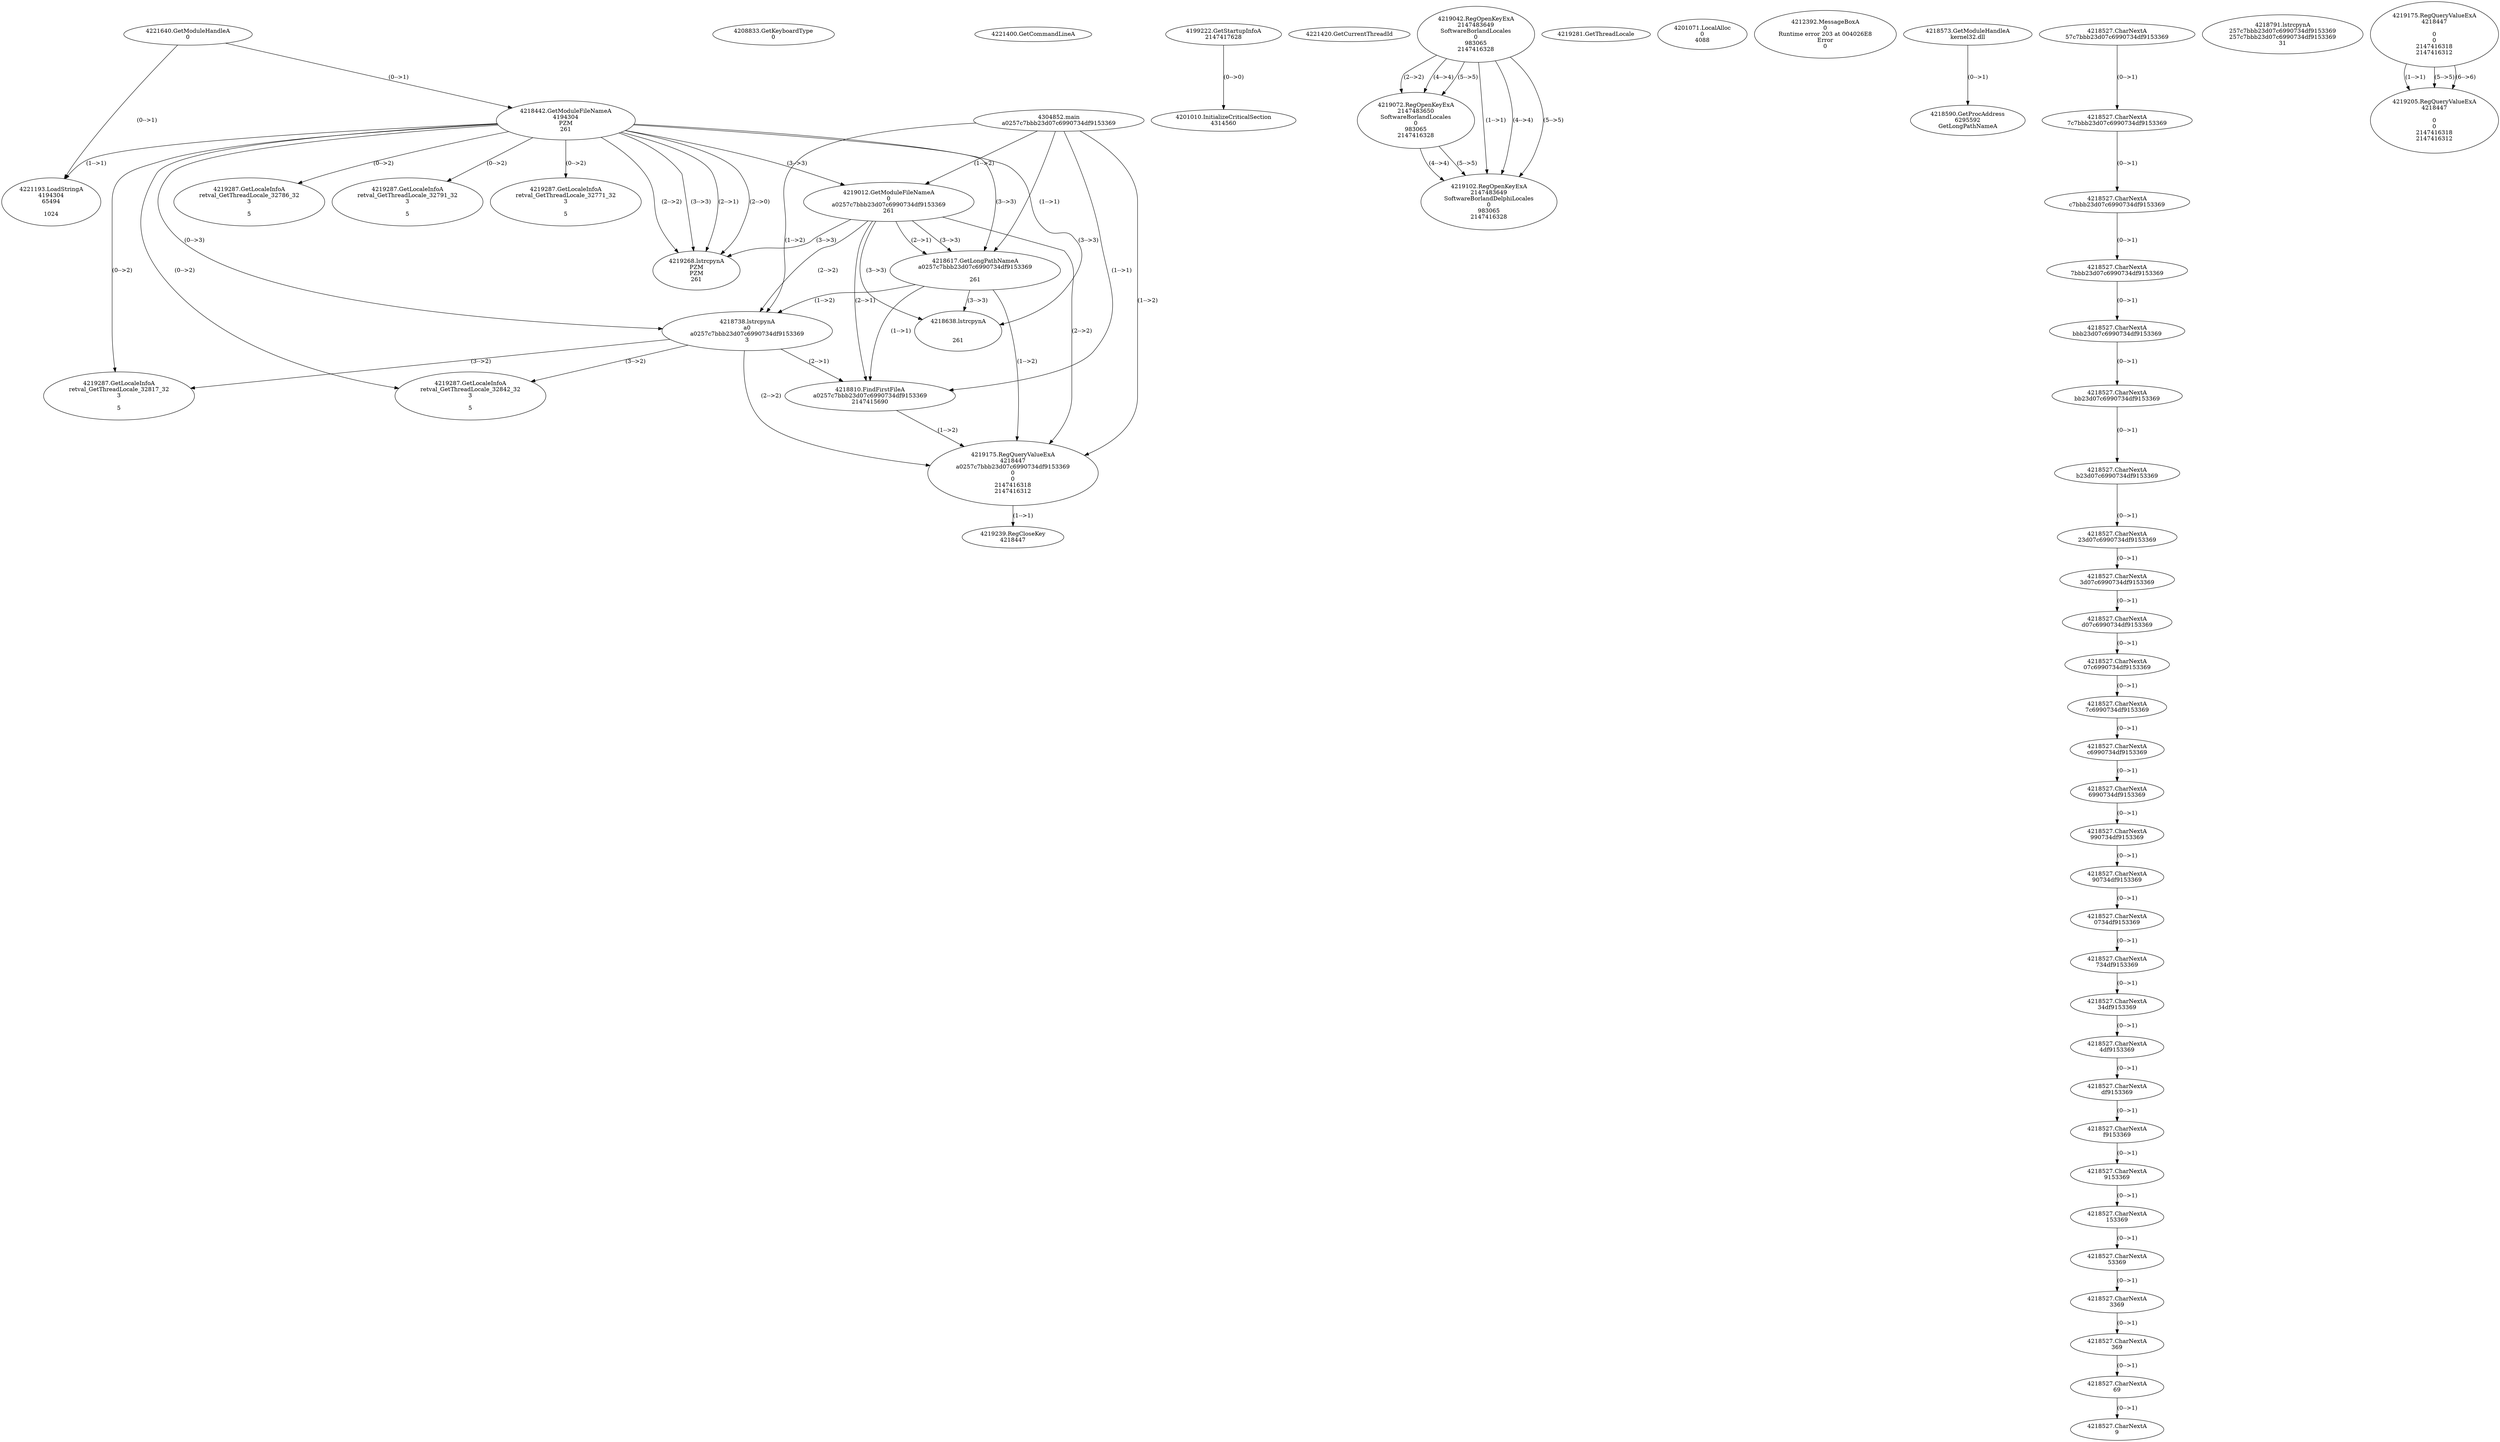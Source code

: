 // Global SCDG with merge call
digraph {
	0 [label="4304852.main
a0257c7bbb23d07c6990734df9153369"]
	1 [label="4221640.GetModuleHandleA
0"]
	2 [label="4208833.GetKeyboardType
0"]
	3 [label="4221400.GetCommandLineA
"]
	4 [label="4199222.GetStartupInfoA
2147417628"]
	5 [label="4221420.GetCurrentThreadId
"]
	6 [label="4218442.GetModuleFileNameA
4194304
PZM
261"]
	1 -> 6 [label="(0-->1)"]
	7 [label="4219012.GetModuleFileNameA
0
a0257c7bbb23d07c6990734df9153369
261"]
	0 -> 7 [label="(1-->2)"]
	6 -> 7 [label="(3-->3)"]
	8 [label="4219042.RegOpenKeyExA
2147483649
Software\Borland\Locales
0
983065
2147416328"]
	9 [label="4219072.RegOpenKeyExA
2147483650
Software\Borland\Locales
0
983065
2147416328"]
	8 -> 9 [label="(2-->2)"]
	8 -> 9 [label="(4-->4)"]
	8 -> 9 [label="(5-->5)"]
	10 [label="4219102.RegOpenKeyExA
2147483649
Software\Borland\Delphi\Locales
0
983065
2147416328"]
	8 -> 10 [label="(1-->1)"]
	8 -> 10 [label="(4-->4)"]
	9 -> 10 [label="(4-->4)"]
	8 -> 10 [label="(5-->5)"]
	9 -> 10 [label="(5-->5)"]
	11 [label="4219268.lstrcpynA
PZM
PZM
261"]
	6 -> 11 [label="(2-->1)"]
	6 -> 11 [label="(2-->2)"]
	6 -> 11 [label="(3-->3)"]
	7 -> 11 [label="(3-->3)"]
	6 -> 11 [label="(2-->0)"]
	12 [label="4219281.GetThreadLocale
"]
	13 [label="4219287.GetLocaleInfoA
retval_GetThreadLocale_32771_32
3

5"]
	6 -> 13 [label="(0-->2)"]
	14 [label="4221193.LoadStringA
4194304
65494

1024"]
	1 -> 14 [label="(0-->1)"]
	6 -> 14 [label="(1-->1)"]
	15 [label="4201010.InitializeCriticalSection
4314560"]
	4 -> 15 [label="(0-->0)"]
	16 [label="4201071.LocalAlloc
0
4088"]
	17 [label="4212392.MessageBoxA
0
Runtime error 203 at 004026E8
Error
0"]
	18 [label="4218573.GetModuleHandleA
kernel32.dll"]
	19 [label="4218590.GetProcAddress
6295592
GetLongPathNameA"]
	18 -> 19 [label="(0-->1)"]
	20 [label="4218617.GetLongPathNameA
a0257c7bbb23d07c6990734df9153369

261"]
	0 -> 20 [label="(1-->1)"]
	7 -> 20 [label="(2-->1)"]
	6 -> 20 [label="(3-->3)"]
	7 -> 20 [label="(3-->3)"]
	21 [label="4218738.lstrcpynA
a0
a0257c7bbb23d07c6990734df9153369
3"]
	0 -> 21 [label="(1-->2)"]
	7 -> 21 [label="(2-->2)"]
	20 -> 21 [label="(1-->2)"]
	6 -> 21 [label="(0-->3)"]
	22 [label="4218527.CharNextA
57c7bbb23d07c6990734df9153369"]
	23 [label="4218527.CharNextA
7c7bbb23d07c6990734df9153369"]
	22 -> 23 [label="(0-->1)"]
	24 [label="4218527.CharNextA
c7bbb23d07c6990734df9153369"]
	23 -> 24 [label="(0-->1)"]
	25 [label="4218527.CharNextA
7bbb23d07c6990734df9153369"]
	24 -> 25 [label="(0-->1)"]
	26 [label="4218527.CharNextA
bbb23d07c6990734df9153369"]
	25 -> 26 [label="(0-->1)"]
	27 [label="4218527.CharNextA
bb23d07c6990734df9153369"]
	26 -> 27 [label="(0-->1)"]
	28 [label="4218527.CharNextA
b23d07c6990734df9153369"]
	27 -> 28 [label="(0-->1)"]
	29 [label="4218527.CharNextA
23d07c6990734df9153369"]
	28 -> 29 [label="(0-->1)"]
	30 [label="4218527.CharNextA
3d07c6990734df9153369"]
	29 -> 30 [label="(0-->1)"]
	31 [label="4218527.CharNextA
d07c6990734df9153369"]
	30 -> 31 [label="(0-->1)"]
	32 [label="4218527.CharNextA
07c6990734df9153369"]
	31 -> 32 [label="(0-->1)"]
	33 [label="4218527.CharNextA
7c6990734df9153369"]
	32 -> 33 [label="(0-->1)"]
	34 [label="4218527.CharNextA
c6990734df9153369"]
	33 -> 34 [label="(0-->1)"]
	35 [label="4218527.CharNextA
6990734df9153369"]
	34 -> 35 [label="(0-->1)"]
	36 [label="4218527.CharNextA
990734df9153369"]
	35 -> 36 [label="(0-->1)"]
	37 [label="4218527.CharNextA
90734df9153369"]
	36 -> 37 [label="(0-->1)"]
	38 [label="4218527.CharNextA
0734df9153369"]
	37 -> 38 [label="(0-->1)"]
	39 [label="4218527.CharNextA
734df9153369"]
	38 -> 39 [label="(0-->1)"]
	40 [label="4218527.CharNextA
34df9153369"]
	39 -> 40 [label="(0-->1)"]
	41 [label="4218527.CharNextA
4df9153369"]
	40 -> 41 [label="(0-->1)"]
	42 [label="4218527.CharNextA
df9153369"]
	41 -> 42 [label="(0-->1)"]
	43 [label="4218527.CharNextA
f9153369"]
	42 -> 43 [label="(0-->1)"]
	44 [label="4218527.CharNextA
9153369"]
	43 -> 44 [label="(0-->1)"]
	45 [label="4218527.CharNextA
153369"]
	44 -> 45 [label="(0-->1)"]
	46 [label="4218527.CharNextA
53369"]
	45 -> 46 [label="(0-->1)"]
	47 [label="4218527.CharNextA
3369"]
	46 -> 47 [label="(0-->1)"]
	48 [label="4218527.CharNextA
369"]
	47 -> 48 [label="(0-->1)"]
	49 [label="4218527.CharNextA
69"]
	48 -> 49 [label="(0-->1)"]
	50 [label="4218527.CharNextA
9"]
	49 -> 50 [label="(0-->1)"]
	51 [label="4218791.lstrcpynA
257c7bbb23d07c6990734df9153369
257c7bbb23d07c6990734df9153369
31"]
	52 [label="4218810.FindFirstFileA
a0257c7bbb23d07c6990734df9153369
2147415690"]
	0 -> 52 [label="(1-->1)"]
	7 -> 52 [label="(2-->1)"]
	20 -> 52 [label="(1-->1)"]
	21 -> 52 [label="(2-->1)"]
	53 [label="4219175.RegQueryValueExA
4218447
a0257c7bbb23d07c6990734df9153369
0
0
2147416318
2147416312"]
	0 -> 53 [label="(1-->2)"]
	7 -> 53 [label="(2-->2)"]
	20 -> 53 [label="(1-->2)"]
	21 -> 53 [label="(2-->2)"]
	52 -> 53 [label="(1-->2)"]
	54 [label="4219239.RegCloseKey
4218447"]
	53 -> 54 [label="(1-->1)"]
	55 [label="4219287.GetLocaleInfoA
retval_GetThreadLocale_32817_32
3

5"]
	6 -> 55 [label="(0-->2)"]
	21 -> 55 [label="(3-->2)"]
	56 [label="4218638.lstrcpynA


261"]
	6 -> 56 [label="(3-->3)"]
	7 -> 56 [label="(3-->3)"]
	20 -> 56 [label="(3-->3)"]
	57 [label="4219175.RegQueryValueExA
4218447

0
0
2147416318
2147416312"]
	58 [label="4219205.RegQueryValueExA
4218447

0
0
2147416318
2147416312"]
	57 -> 58 [label="(1-->1)"]
	57 -> 58 [label="(5-->5)"]
	57 -> 58 [label="(6-->6)"]
	59 [label="4219287.GetLocaleInfoA
retval_GetThreadLocale_32786_32
3

5"]
	6 -> 59 [label="(0-->2)"]
	60 [label="4219287.GetLocaleInfoA
retval_GetThreadLocale_32842_32
3

5"]
	6 -> 60 [label="(0-->2)"]
	21 -> 60 [label="(3-->2)"]
	61 [label="4219287.GetLocaleInfoA
retval_GetThreadLocale_32791_32
3

5"]
	6 -> 61 [label="(0-->2)"]
}
